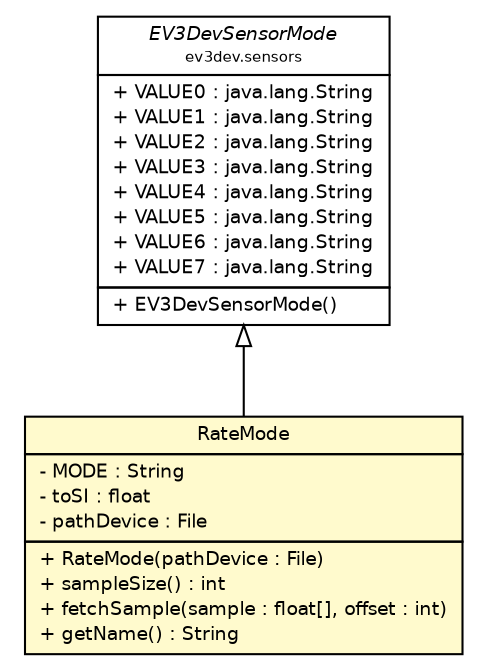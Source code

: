 #!/usr/local/bin/dot
#
# Class diagram 
# Generated by UMLGraph version R5_6-24-gf6e263 (http://www.umlgraph.org/)
#

digraph G {
	edge [fontname="Helvetica",fontsize=10,labelfontname="Helvetica",labelfontsize=10];
	node [fontname="Helvetica",fontsize=10,shape=plaintext];
	nodesep=0.25;
	ranksep=0.5;
	// ev3dev.sensors.EV3DevSensorMode
	c2071 [label=<<table title="ev3dev.sensors.EV3DevSensorMode" border="0" cellborder="1" cellspacing="0" cellpadding="2" port="p" href="../EV3DevSensorMode.html">
		<tr><td><table border="0" cellspacing="0" cellpadding="1">
<tr><td align="center" balign="center"><font face="Helvetica-Oblique"> EV3DevSensorMode </font></td></tr>
<tr><td align="center" balign="center"><font point-size="7.0"> ev3dev.sensors </font></td></tr>
		</table></td></tr>
		<tr><td><table border="0" cellspacing="0" cellpadding="1">
<tr><td align="left" balign="left"> + VALUE0 : java.lang.String </td></tr>
<tr><td align="left" balign="left"> + VALUE1 : java.lang.String </td></tr>
<tr><td align="left" balign="left"> + VALUE2 : java.lang.String </td></tr>
<tr><td align="left" balign="left"> + VALUE3 : java.lang.String </td></tr>
<tr><td align="left" balign="left"> + VALUE4 : java.lang.String </td></tr>
<tr><td align="left" balign="left"> + VALUE5 : java.lang.String </td></tr>
<tr><td align="left" balign="left"> + VALUE6 : java.lang.String </td></tr>
<tr><td align="left" balign="left"> + VALUE7 : java.lang.String </td></tr>
		</table></td></tr>
		<tr><td><table border="0" cellspacing="0" cellpadding="1">
<tr><td align="left" balign="left"> + EV3DevSensorMode() </td></tr>
		</table></td></tr>
		</table>>, URL="../EV3DevSensorMode.html", fontname="Helvetica", fontcolor="black", fontsize=9.0];
	// ev3dev.sensors.ev3.EV3GyroSensor.RateMode
	c2082 [label=<<table title="ev3dev.sensors.ev3.EV3GyroSensor.RateMode" border="0" cellborder="1" cellspacing="0" cellpadding="2" port="p" bgcolor="lemonChiffon" href="./EV3GyroSensor.RateMode.html">
		<tr><td><table border="0" cellspacing="0" cellpadding="1">
<tr><td align="center" balign="center"> RateMode </td></tr>
		</table></td></tr>
		<tr><td><table border="0" cellspacing="0" cellpadding="1">
<tr><td align="left" balign="left"> - MODE : String </td></tr>
<tr><td align="left" balign="left"> - toSI : float </td></tr>
<tr><td align="left" balign="left"> - pathDevice : File </td></tr>
		</table></td></tr>
		<tr><td><table border="0" cellspacing="0" cellpadding="1">
<tr><td align="left" balign="left"> + RateMode(pathDevice : File) </td></tr>
<tr><td align="left" balign="left"> + sampleSize() : int </td></tr>
<tr><td align="left" balign="left"> + fetchSample(sample : float[], offset : int) </td></tr>
<tr><td align="left" balign="left"> + getName() : String </td></tr>
		</table></td></tr>
		</table>>, URL="./EV3GyroSensor.RateMode.html", fontname="Helvetica", fontcolor="black", fontsize=9.0];
	//ev3dev.sensors.ev3.EV3GyroSensor.RateMode extends ev3dev.sensors.EV3DevSensorMode
	c2071:p -> c2082:p [dir=back,arrowtail=empty];
}

